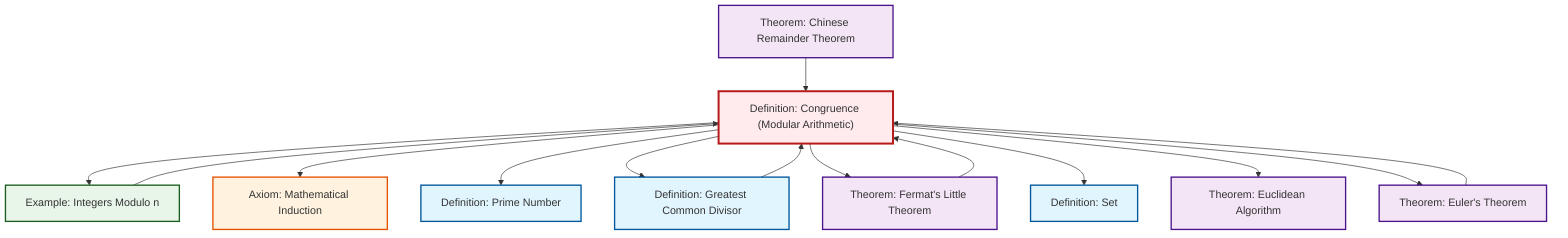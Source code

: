 graph TD
    classDef definition fill:#e1f5fe,stroke:#01579b,stroke-width:2px
    classDef theorem fill:#f3e5f5,stroke:#4a148c,stroke-width:2px
    classDef axiom fill:#fff3e0,stroke:#e65100,stroke-width:2px
    classDef example fill:#e8f5e9,stroke:#1b5e20,stroke-width:2px
    classDef current fill:#ffebee,stroke:#b71c1c,stroke-width:3px
    thm-euclidean-algorithm["Theorem: Euclidean Algorithm"]:::theorem
    thm-chinese-remainder["Theorem: Chinese Remainder Theorem"]:::theorem
    ex-quotient-integers-mod-n["Example: Integers Modulo n"]:::example
    ax-induction["Axiom: Mathematical Induction"]:::axiom
    thm-fermat-little["Theorem: Fermat's Little Theorem"]:::theorem
    def-prime["Definition: Prime Number"]:::definition
    thm-euler["Theorem: Euler's Theorem"]:::theorem
    def-gcd["Definition: Greatest Common Divisor"]:::definition
    def-congruence["Definition: Congruence (Modular Arithmetic)"]:::definition
    def-set["Definition: Set"]:::definition
    def-congruence --> ex-quotient-integers-mod-n
    def-congruence --> ax-induction
    thm-euler --> def-congruence
    thm-fermat-little --> def-congruence
    def-congruence --> def-prime
    def-gcd --> def-congruence
    def-congruence --> def-gcd
    def-congruence --> thm-fermat-little
    def-congruence --> def-set
    ex-quotient-integers-mod-n --> def-congruence
    def-congruence --> thm-euclidean-algorithm
    def-congruence --> thm-euler
    thm-chinese-remainder --> def-congruence
    class def-congruence current